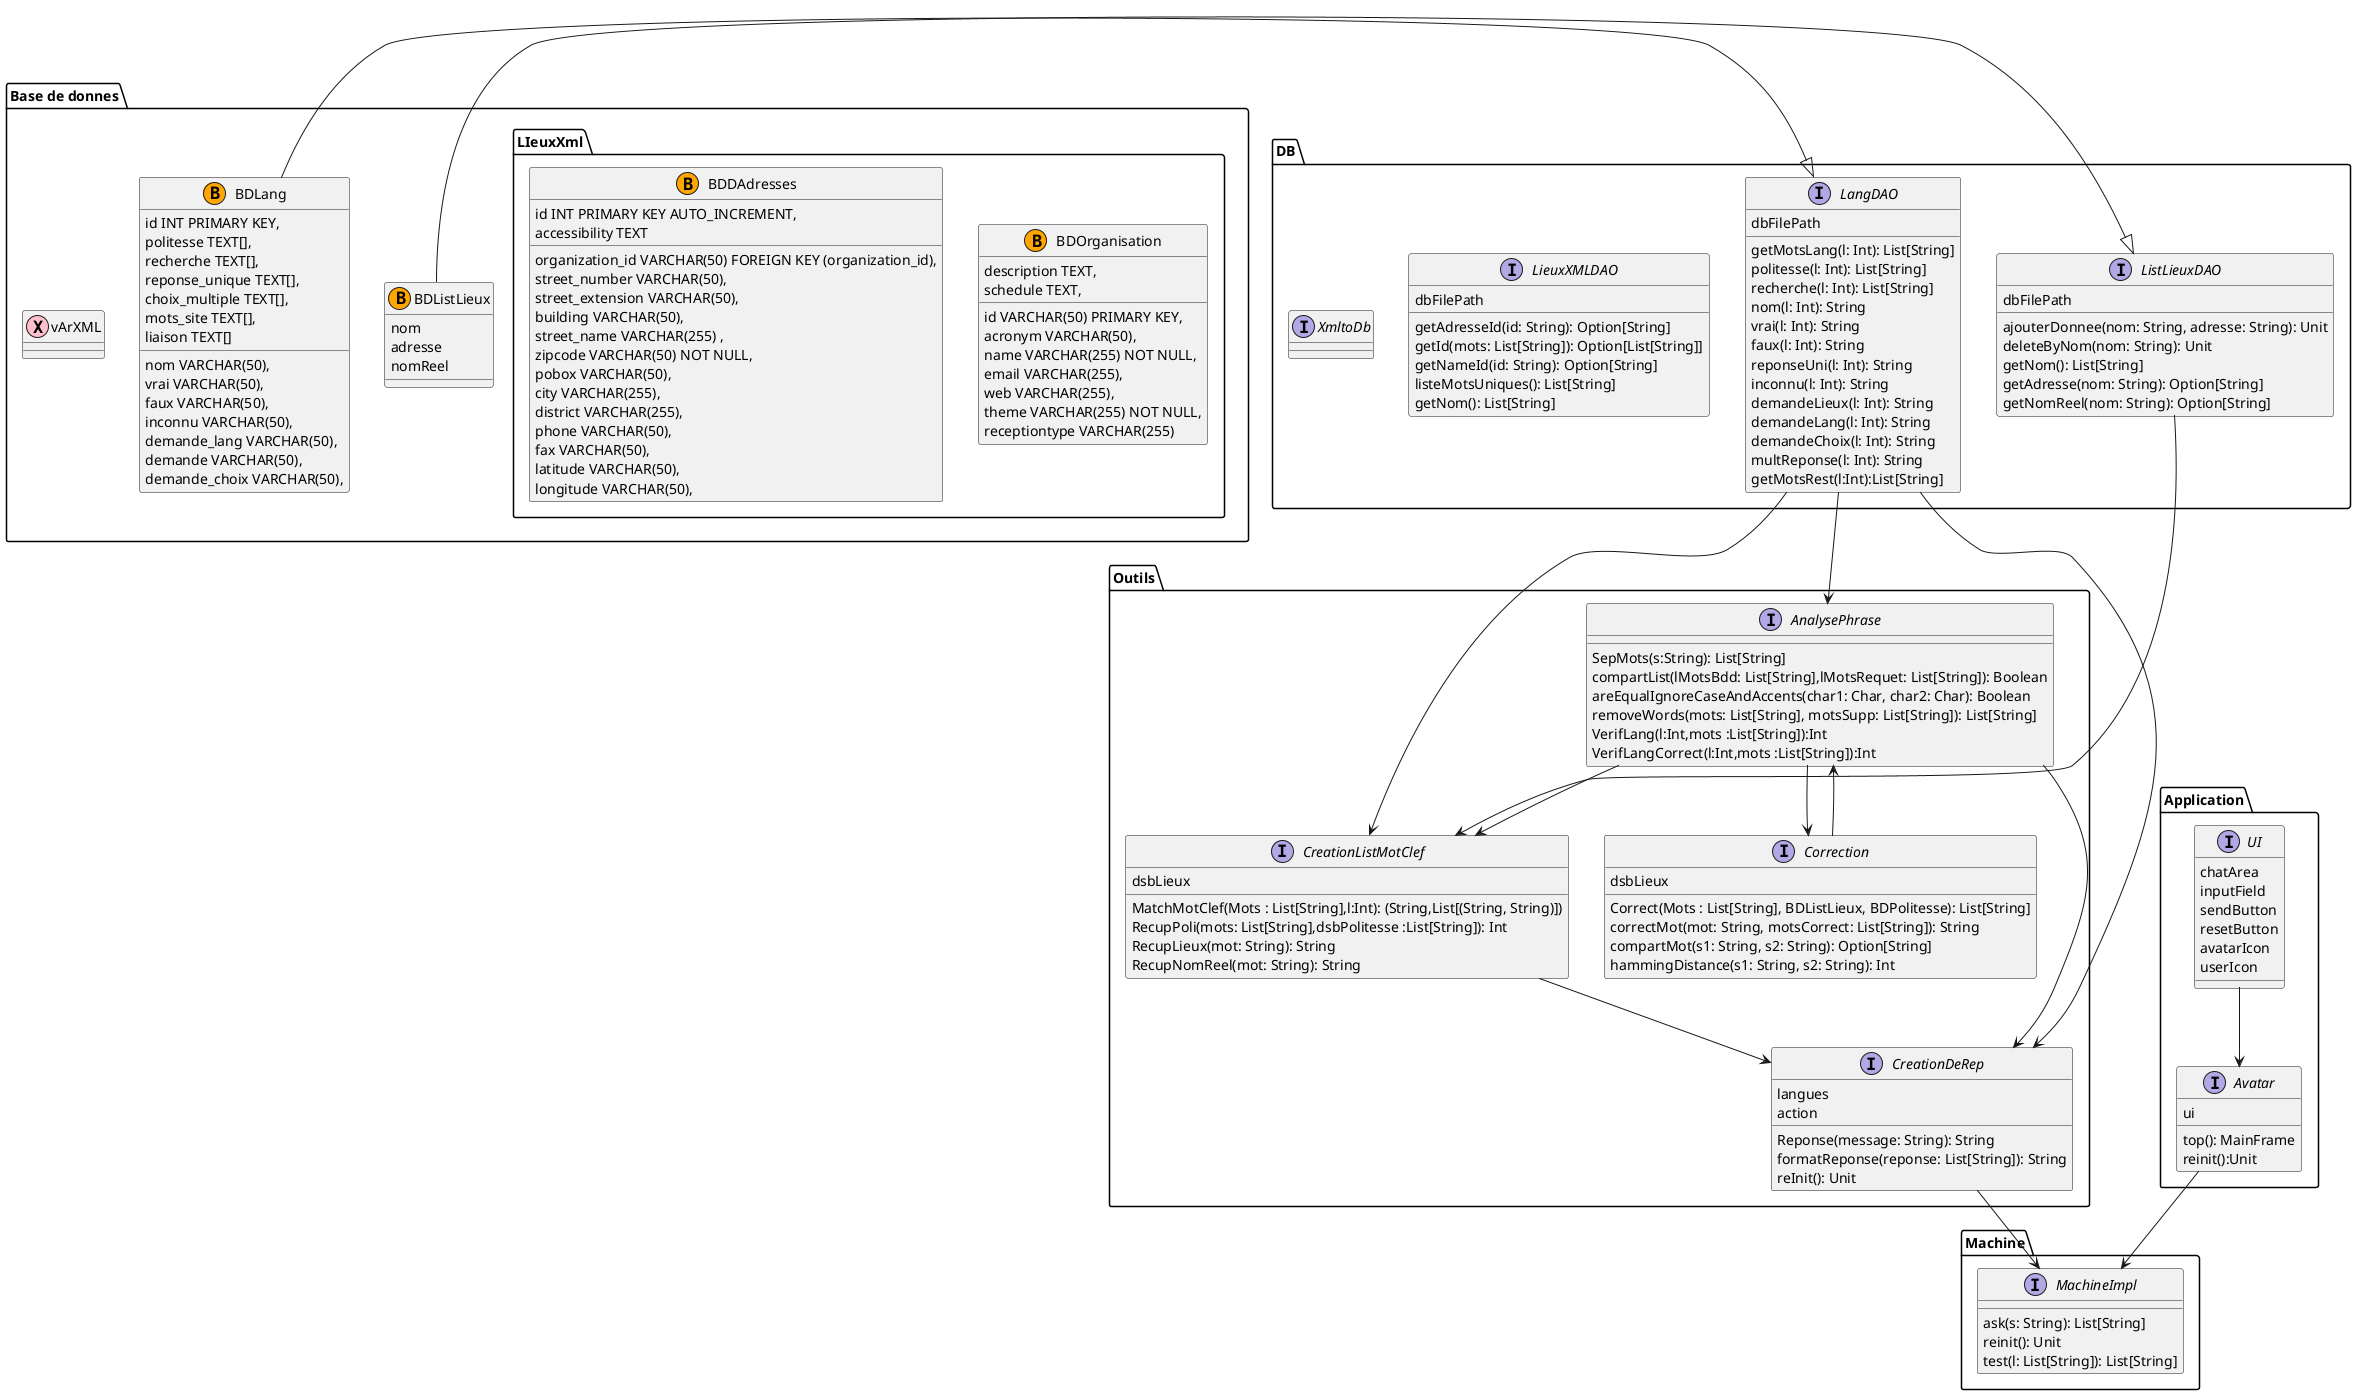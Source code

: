 
@startuml Avatar


package Application{
    interface Avatar {
        ui
        top(): MainFrame
        reinit():Unit
    }
    interface UI{
        chatArea
        inputField
        sendButton
        resetButton
        avatarIcon
        userIcon
    }
}


package DB {
    interface LangDAO{
        dbFilePath
        getMotsLang(l: Int): List[String]
        politesse(l: Int): List[String]
        recherche(l: Int): List[String]
        nom(l: Int): String
        vrai(l: Int): String
        faux(l: Int): String
        reponseUni(l: Int): String
        inconnu(l: Int): String
        demandeLieux(l: Int): String
        demandeLang(l: Int): String
        demandeChoix(l: Int): String
        multReponse(l: Int): String
        getMotsRest(l:Int):List[String]
    }
    interface ListLieuxDAO{
        dbFilePath
        ajouterDonnee(nom: String, adresse: String): Unit
        deleteByNom(nom: String): Unit
        getNom(): List[String]
        getAdresse(nom: String): Option[String]
        getNomReel(nom: String): Option[String]
    }
    interface LieuxXMLDAO{
        dbFilePath
        getAdresseId(id: String): Option[String]
        getId(mots: List[String]): Option[List[String]]
        getNameId(id: String): Option[String]
        listeMotsUniques(): List[String]
        getNom(): List[String]

    }
    interface XmltoDb
}


package Machine{
    interface MachineImpl{
        ask(s: String): List[String]
        reinit(): Unit
        test(l: List[String]): List[String]
    }
}


package Outils{
    interface CreationListMotClef{
        dsbLieux

        MatchMotClef(Mots : List[String],l:Int): (String,List[(String, String)])
        RecupPoli(mots: List[String],dsbPolitesse :List[String]): Int
        RecupLieux(mot: String): String
        RecupNomReel(mot: String): String
    }
    interface AnalysePhrase{


        SepMots(s:String): List[String]
        compartList(lMotsBdd: List[String],lMotsRequet: List[String]): Boolean 
        areEqualIgnoreCaseAndAccents(char1: Char, char2: Char): Boolean
        removeWords(mots: List[String], motsSupp: List[String]): List[String]
        VerifLang(l:Int,mots :List[String]):Int
        VerifLangCorrect(l:Int,mots :List[String]):Int
    }
    interface CreationDeRep{
        langues
        action
        Reponse(message: String): String
        formatReponse(reponse: List[String]): String
        reInit(): Unit
    }
    interface Correction{
        dsbLieux
        Correct(Mots : List[String], BDListLieux, BDPolitesse): List[String]
        correctMot(mot: String, motsCorrect: List[String]): String
        compartMot(s1: String, s2: String): Option[String]
        hammingDistance(s1: String, s2: String): Int
    }
}

package "Base de donnes"{
    class BDListLieux <<(B,Orange)>>{
        nom 
        adresse
        nomReel
    }
    package LIeuxXml{
        class BDOrganisation<<(B,Orange)>>{
            id VARCHAR(50) PRIMARY KEY,
            acronym VARCHAR(50),
            name VARCHAR(255) NOT NULL,
            description TEXT,
            email VARCHAR(255),
            web VARCHAR(255),
            schedule TEXT,
            theme VARCHAR(255) NOT NULL,
            receptiontype VARCHAR(255)
        }
        class BDDAdresses<<(B,Orange)>>{
            id INT PRIMARY KEY AUTO_INCREMENT,
            organization_id VARCHAR(50) FOREIGN KEY (organization_id),
            street_number VARCHAR(50),
            street_extension VARCHAR(50),
            building VARCHAR(50),
            street_name VARCHAR(255) ,
            zipcode VARCHAR(50) NOT NULL,
            pobox VARCHAR(50),
            city VARCHAR(255),
            district VARCHAR(255),
            phone VARCHAR(50),
            fax VARCHAR(50),
            latitude VARCHAR(50),
            longitude VARCHAR(50),
            accessibility TEXT
        }
    }
    class BDLang <<(B,Orange)>>{
        id INT PRIMARY KEY,
        nom VARCHAR(50),
        politesse TEXT[],
        recherche TEXT[],
        vrai VARCHAR(50),
        faux VARCHAR(50),
        reponse_unique TEXT[],
        inconnu VARCHAR(50),
        demande_lang VARCHAR(50),
        demande VARCHAR(50),
        choix_multiple TEXT[],
        demande_choix VARCHAR(50),
        mots_site TEXT[],
        liaison TEXT[]

    }
    class vArXML<<(X , Pink)>>
}

ListLieuxDAO --> CreationListMotClef
LangDAO --> CreationListMotClef
AnalysePhrase --> CreationListMotClef
LangDAO --> AnalysePhrase
Correction --> AnalysePhrase
AnalysePhrase --> Correction
LangDAO --> CreationDeRep
AnalysePhrase --> CreationDeRep
CreationListMotClef --> CreationDeRep
BDLang -|> LangDAO
BDListLieux-|> ListLieuxDAO
Avatar --> MachineImpl
CreationDeRep --> MachineImpl
UI --> Avatar

@enduml
